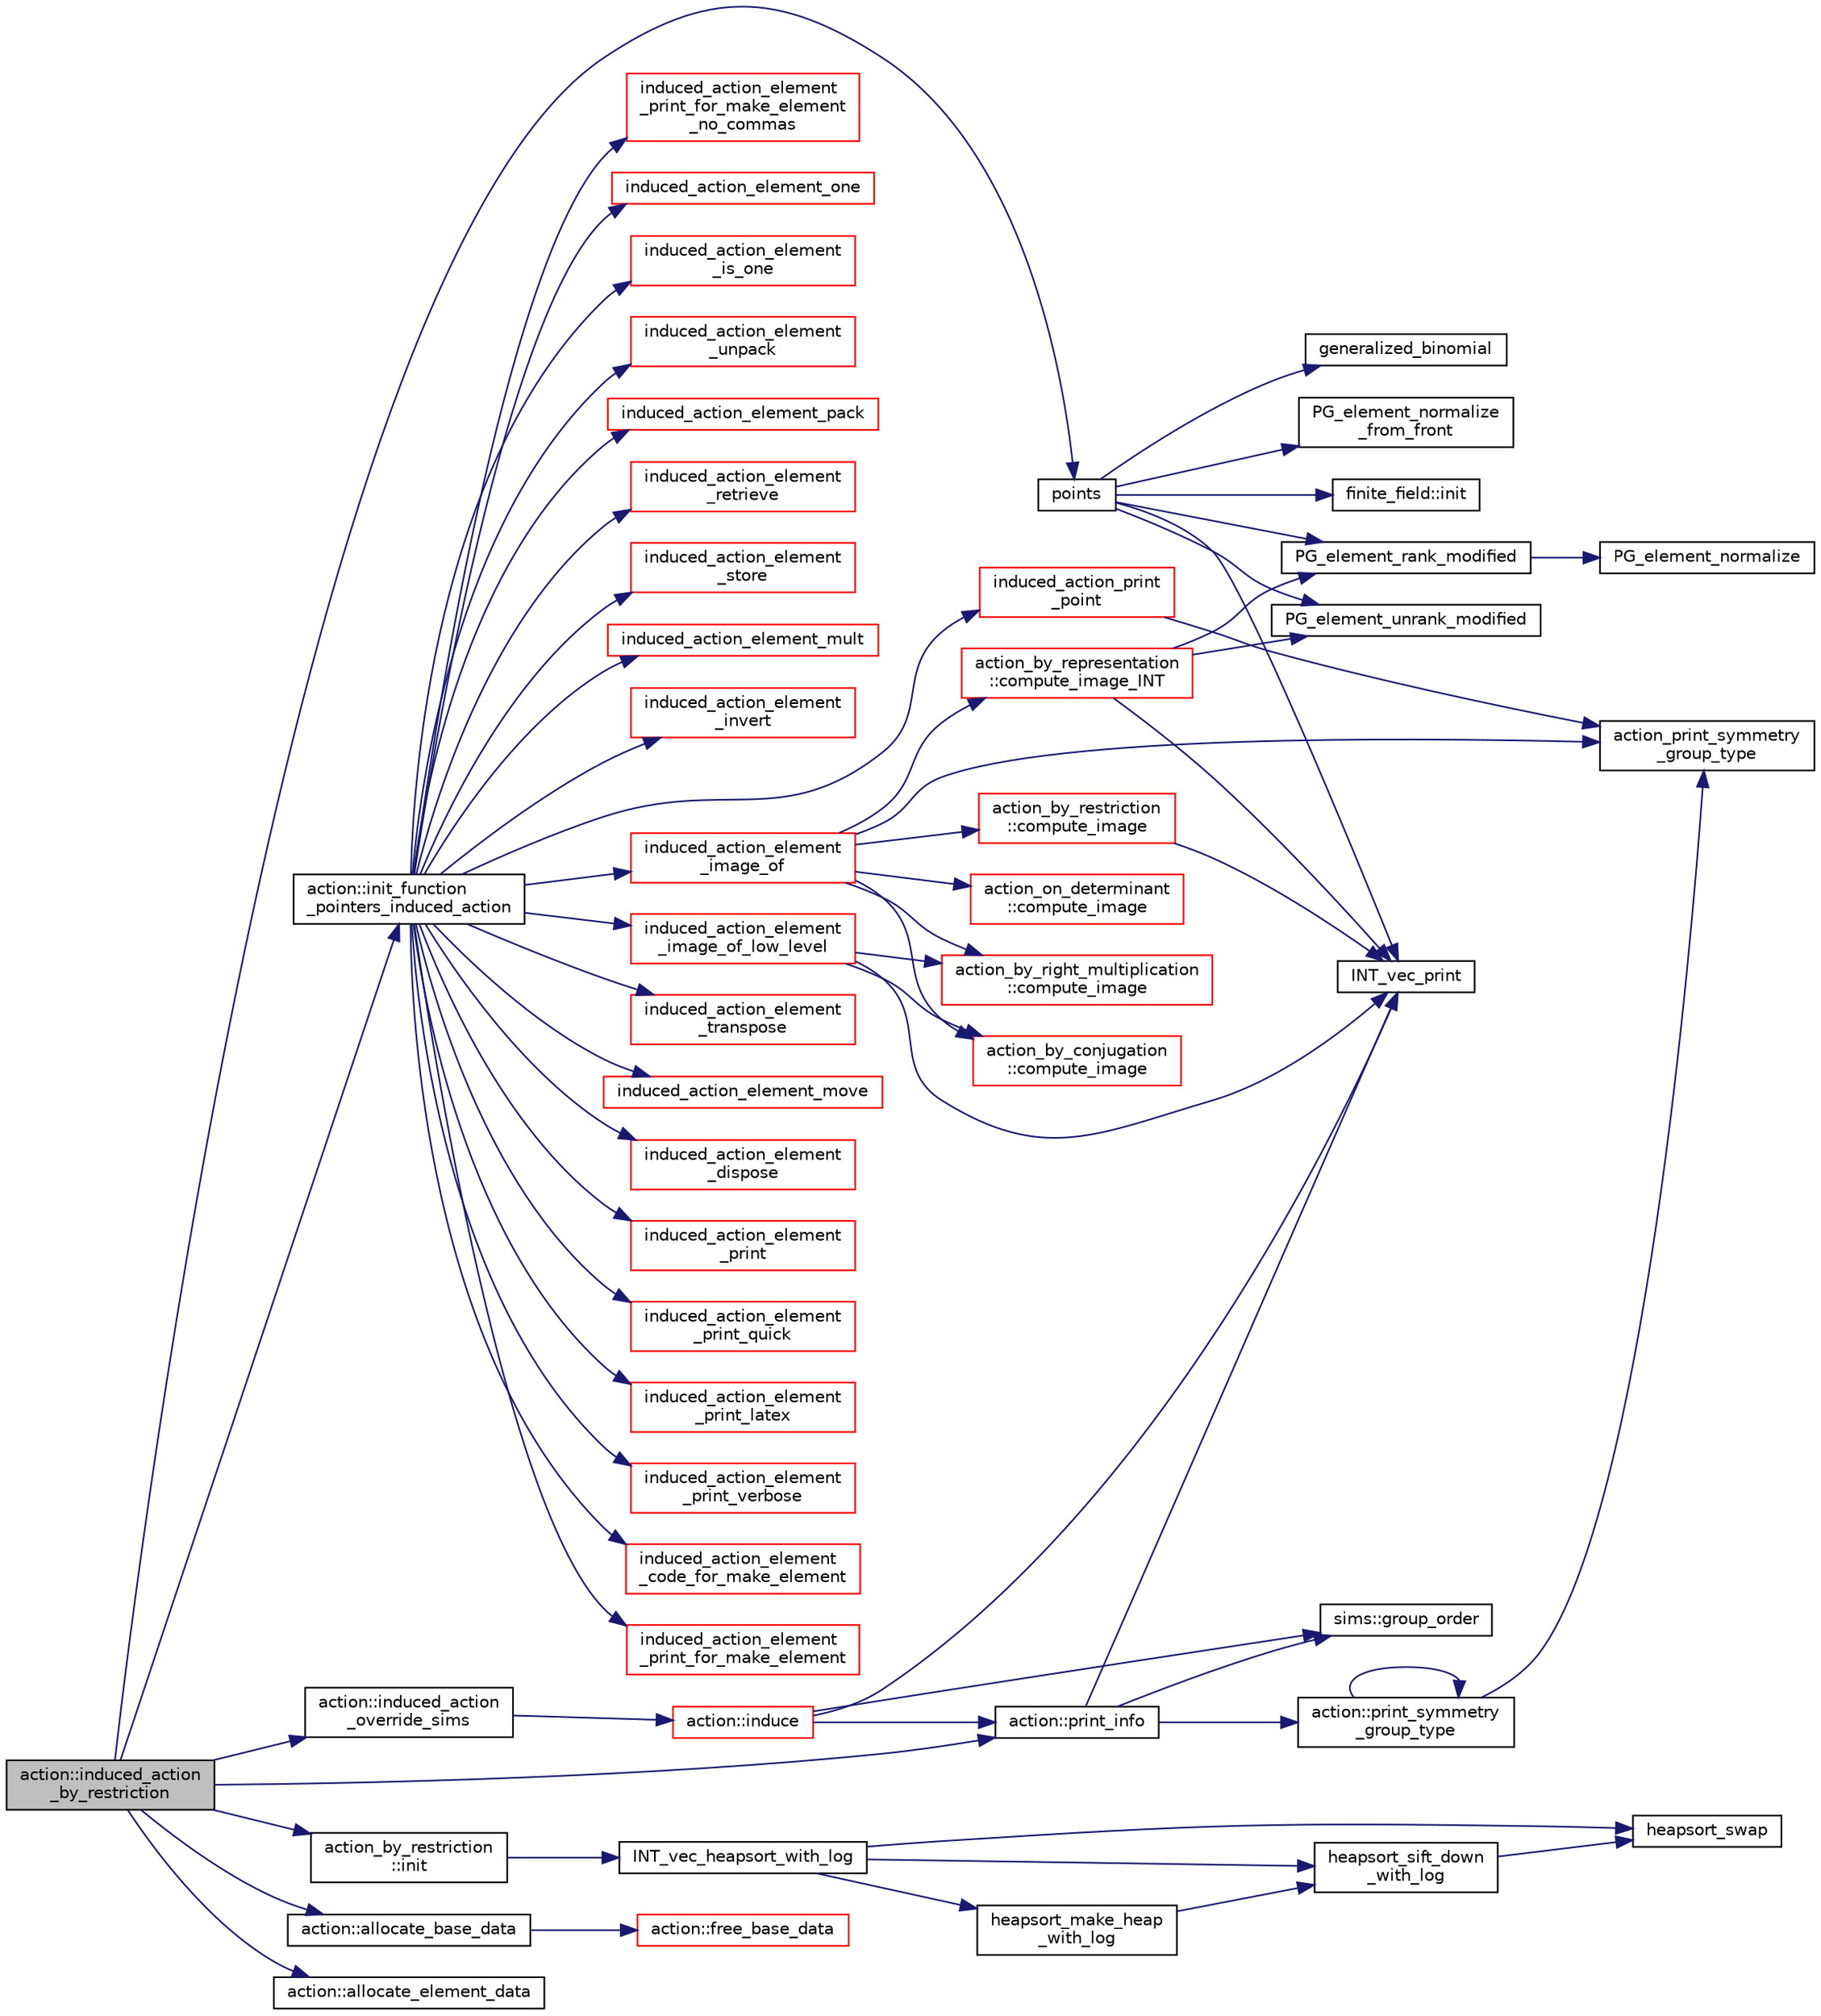 digraph "action::induced_action_by_restriction"
{
  edge [fontname="Helvetica",fontsize="10",labelfontname="Helvetica",labelfontsize="10"];
  node [fontname="Helvetica",fontsize="10",shape=record];
  rankdir="LR";
  Node13437 [label="action::induced_action\l_by_restriction",height=0.2,width=0.4,color="black", fillcolor="grey75", style="filled", fontcolor="black"];
  Node13437 -> Node13438 [color="midnightblue",fontsize="10",style="solid",fontname="Helvetica"];
  Node13438 [label="action::print_info",height=0.2,width=0.4,color="black", fillcolor="white", style="filled",URL="$d2/d86/classaction.html#a6f89e493e5c5a32e5c3b8963d438ce86"];
  Node13438 -> Node13439 [color="midnightblue",fontsize="10",style="solid",fontname="Helvetica"];
  Node13439 [label="action::print_symmetry\l_group_type",height=0.2,width=0.4,color="black", fillcolor="white", style="filled",URL="$d2/d86/classaction.html#aed811766c7e64fe2c853df8b0b67aa6e"];
  Node13439 -> Node13440 [color="midnightblue",fontsize="10",style="solid",fontname="Helvetica"];
  Node13440 [label="action_print_symmetry\l_group_type",height=0.2,width=0.4,color="black", fillcolor="white", style="filled",URL="$d5/d90/action__global_8_c.html#a03666b9440c4962148eba7905b9f843c"];
  Node13439 -> Node13439 [color="midnightblue",fontsize="10",style="solid",fontname="Helvetica"];
  Node13438 -> Node13441 [color="midnightblue",fontsize="10",style="solid",fontname="Helvetica"];
  Node13441 [label="INT_vec_print",height=0.2,width=0.4,color="black", fillcolor="white", style="filled",URL="$df/dbf/sajeeb_8_c.html#a79a5901af0b47dd0d694109543c027fe"];
  Node13438 -> Node13442 [color="midnightblue",fontsize="10",style="solid",fontname="Helvetica"];
  Node13442 [label="sims::group_order",height=0.2,width=0.4,color="black", fillcolor="white", style="filled",URL="$d9/df3/classsims.html#aa442445175656570fa35febbe790efad"];
  Node13437 -> Node13443 [color="midnightblue",fontsize="10",style="solid",fontname="Helvetica"];
  Node13443 [label="action_by_restriction\l::init",height=0.2,width=0.4,color="black", fillcolor="white", style="filled",URL="$d1/d7e/classaction__by__restriction.html#af98e88c513afe51527082f11aac571f8"];
  Node13443 -> Node13444 [color="midnightblue",fontsize="10",style="solid",fontname="Helvetica"];
  Node13444 [label="INT_vec_heapsort_with_log",height=0.2,width=0.4,color="black", fillcolor="white", style="filled",URL="$d5/de2/foundations_2data__structures_2data__structures_8h.html#a9d838c341cd204ed79499960a8ed393d"];
  Node13444 -> Node13445 [color="midnightblue",fontsize="10",style="solid",fontname="Helvetica"];
  Node13445 [label="heapsort_make_heap\l_with_log",height=0.2,width=0.4,color="black", fillcolor="white", style="filled",URL="$d4/dd7/sorting_8_c.html#a100d0747647500480fe5dc76ff98cee5"];
  Node13445 -> Node13446 [color="midnightblue",fontsize="10",style="solid",fontname="Helvetica"];
  Node13446 [label="heapsort_sift_down\l_with_log",height=0.2,width=0.4,color="black", fillcolor="white", style="filled",URL="$d4/dd7/sorting_8_c.html#ac7af225fae479a93d6957f79734ba2a6"];
  Node13446 -> Node13447 [color="midnightblue",fontsize="10",style="solid",fontname="Helvetica"];
  Node13447 [label="heapsort_swap",height=0.2,width=0.4,color="black", fillcolor="white", style="filled",URL="$d4/dd7/sorting_8_c.html#a8f048362e6065297b19b6975bcbbfcc6"];
  Node13444 -> Node13447 [color="midnightblue",fontsize="10",style="solid",fontname="Helvetica"];
  Node13444 -> Node13446 [color="midnightblue",fontsize="10",style="solid",fontname="Helvetica"];
  Node13437 -> Node13448 [color="midnightblue",fontsize="10",style="solid",fontname="Helvetica"];
  Node13448 [label="points",height=0.2,width=0.4,color="black", fillcolor="white", style="filled",URL="$d7/d83/points_8_c.html#a8a498513b4415e1a4628a70fb6b26817"];
  Node13448 -> Node13449 [color="midnightblue",fontsize="10",style="solid",fontname="Helvetica"];
  Node13449 [label="finite_field::init",height=0.2,width=0.4,color="black", fillcolor="white", style="filled",URL="$df/d5a/classfinite__field.html#a13e75e8165b27464935b50368ee8313c"];
  Node13448 -> Node13450 [color="midnightblue",fontsize="10",style="solid",fontname="Helvetica"];
  Node13450 [label="generalized_binomial",height=0.2,width=0.4,color="black", fillcolor="white", style="filled",URL="$d2/d7c/combinatorics_8_c.html#a24762dc22e45175d18ec1ec1d2556ae8"];
  Node13448 -> Node13451 [color="midnightblue",fontsize="10",style="solid",fontname="Helvetica"];
  Node13451 [label="PG_element_unrank_modified",height=0.2,width=0.4,color="black", fillcolor="white", style="filled",URL="$d4/d67/geometry_8h.html#a83ae9b605d496f6a90345303f6efae64"];
  Node13448 -> Node13441 [color="midnightblue",fontsize="10",style="solid",fontname="Helvetica"];
  Node13448 -> Node13452 [color="midnightblue",fontsize="10",style="solid",fontname="Helvetica"];
  Node13452 [label="PG_element_normalize\l_from_front",height=0.2,width=0.4,color="black", fillcolor="white", style="filled",URL="$d4/d67/geometry_8h.html#af675caf5f9975573455c8d93cb56bf95"];
  Node13448 -> Node13453 [color="midnightblue",fontsize="10",style="solid",fontname="Helvetica"];
  Node13453 [label="PG_element_rank_modified",height=0.2,width=0.4,color="black", fillcolor="white", style="filled",URL="$d4/d67/geometry_8h.html#a9cd1a8bf5b88a038e33862f6c2c3dd36"];
  Node13453 -> Node13454 [color="midnightblue",fontsize="10",style="solid",fontname="Helvetica"];
  Node13454 [label="PG_element_normalize",height=0.2,width=0.4,color="black", fillcolor="white", style="filled",URL="$df/de4/projective_8_c.html#a5a4c3c1158bad6bab0d786c616bd0996"];
  Node13437 -> Node13455 [color="midnightblue",fontsize="10",style="solid",fontname="Helvetica"];
  Node13455 [label="action::init_function\l_pointers_induced_action",height=0.2,width=0.4,color="black", fillcolor="white", style="filled",URL="$d2/d86/classaction.html#a3b9287d084b24f7a3b9532a7589c58de"];
  Node13455 -> Node13456 [color="midnightblue",fontsize="10",style="solid",fontname="Helvetica"];
  Node13456 [label="induced_action_element\l_image_of",height=0.2,width=0.4,color="red", fillcolor="white", style="filled",URL="$dc/dd4/group__actions_8h.html#a821850d6c3988dd122de0489cd36f0f0"];
  Node13456 -> Node13457 [color="midnightblue",fontsize="10",style="solid",fontname="Helvetica"];
  Node13457 [label="action_by_right_multiplication\l::compute_image",height=0.2,width=0.4,color="red", fillcolor="white", style="filled",URL="$d5/daa/classaction__by__right__multiplication.html#a5407ada4c7d5a1775144fbaadbb8be8e"];
  Node13456 -> Node13483 [color="midnightblue",fontsize="10",style="solid",fontname="Helvetica"];
  Node13483 [label="action_by_restriction\l::compute_image",height=0.2,width=0.4,color="red", fillcolor="white", style="filled",URL="$d1/d7e/classaction__by__restriction.html#a2d669c0f0b3905fb5effc983c9fbb0cc"];
  Node13483 -> Node13441 [color="midnightblue",fontsize="10",style="solid",fontname="Helvetica"];
  Node13456 -> Node13485 [color="midnightblue",fontsize="10",style="solid",fontname="Helvetica"];
  Node13485 [label="action_by_conjugation\l::compute_image",height=0.2,width=0.4,color="red", fillcolor="white", style="filled",URL="$d3/dda/classaction__by__conjugation.html#acd62853354e392089a10381a4f7c5ac6"];
  Node13456 -> Node13486 [color="midnightblue",fontsize="10",style="solid",fontname="Helvetica"];
  Node13486 [label="action_by_representation\l::compute_image_INT",height=0.2,width=0.4,color="red", fillcolor="white", style="filled",URL="$d1/d9d/classaction__by__representation.html#a8c6b43be13f3fa61c51d3c5f2a3411d4"];
  Node13486 -> Node13451 [color="midnightblue",fontsize="10",style="solid",fontname="Helvetica"];
  Node13486 -> Node13441 [color="midnightblue",fontsize="10",style="solid",fontname="Helvetica"];
  Node13486 -> Node13453 [color="midnightblue",fontsize="10",style="solid",fontname="Helvetica"];
  Node13456 -> Node13496 [color="midnightblue",fontsize="10",style="solid",fontname="Helvetica"];
  Node13496 [label="action_on_determinant\l::compute_image",height=0.2,width=0.4,color="red", fillcolor="white", style="filled",URL="$d4/d32/classaction__on__determinant.html#afc50562cf0aa95e81eb0062749dc3940"];
  Node13456 -> Node13440 [color="midnightblue",fontsize="10",style="solid",fontname="Helvetica"];
  Node13455 -> Node13853 [color="midnightblue",fontsize="10",style="solid",fontname="Helvetica"];
  Node13853 [label="induced_action_element\l_image_of_low_level",height=0.2,width=0.4,color="red", fillcolor="white", style="filled",URL="$dc/dd4/group__actions_8h.html#aa4bc5f68829829d9a41223c260c658c5"];
  Node13853 -> Node13441 [color="midnightblue",fontsize="10",style="solid",fontname="Helvetica"];
  Node13853 -> Node13457 [color="midnightblue",fontsize="10",style="solid",fontname="Helvetica"];
  Node13853 -> Node13485 [color="midnightblue",fontsize="10",style="solid",fontname="Helvetica"];
  Node13455 -> Node13855 [color="midnightblue",fontsize="10",style="solid",fontname="Helvetica"];
  Node13855 [label="induced_action_element_one",height=0.2,width=0.4,color="red", fillcolor="white", style="filled",URL="$dc/dd4/group__actions_8h.html#a11ad8abff8304e30e16403a1975a8aab"];
  Node13455 -> Node13857 [color="midnightblue",fontsize="10",style="solid",fontname="Helvetica"];
  Node13857 [label="induced_action_element\l_is_one",height=0.2,width=0.4,color="red", fillcolor="white", style="filled",URL="$dc/dd4/group__actions_8h.html#aadb6a2b56e25c82dd455de09bb4bda82"];
  Node13455 -> Node13861 [color="midnightblue",fontsize="10",style="solid",fontname="Helvetica"];
  Node13861 [label="induced_action_element\l_unpack",height=0.2,width=0.4,color="red", fillcolor="white", style="filled",URL="$dc/dd4/group__actions_8h.html#a99c6ddc3d11eeccddf87ca23badd1890"];
  Node13455 -> Node13864 [color="midnightblue",fontsize="10",style="solid",fontname="Helvetica"];
  Node13864 [label="induced_action_element_pack",height=0.2,width=0.4,color="red", fillcolor="white", style="filled",URL="$dc/dd4/group__actions_8h.html#aa80cbe650affcff950137367a431715f"];
  Node13455 -> Node13867 [color="midnightblue",fontsize="10",style="solid",fontname="Helvetica"];
  Node13867 [label="induced_action_element\l_retrieve",height=0.2,width=0.4,color="red", fillcolor="white", style="filled",URL="$dc/dd4/group__actions_8h.html#a9e51f4ab67af75d0a12a3eb7f211a5b4"];
  Node13455 -> Node13873 [color="midnightblue",fontsize="10",style="solid",fontname="Helvetica"];
  Node13873 [label="induced_action_element\l_store",height=0.2,width=0.4,color="red", fillcolor="white", style="filled",URL="$dc/dd4/group__actions_8h.html#a23d42fb239ba7e886b1fb9fc96f1a3be"];
  Node13455 -> Node13880 [color="midnightblue",fontsize="10",style="solid",fontname="Helvetica"];
  Node13880 [label="induced_action_element_mult",height=0.2,width=0.4,color="red", fillcolor="white", style="filled",URL="$dc/dd4/group__actions_8h.html#a7b00701d128922145960b4c15307113c"];
  Node13455 -> Node13882 [color="midnightblue",fontsize="10",style="solid",fontname="Helvetica"];
  Node13882 [label="induced_action_element\l_invert",height=0.2,width=0.4,color="red", fillcolor="white", style="filled",URL="$dc/dd4/group__actions_8h.html#a9b7e3c76b30897cb2b62a974e063ce12"];
  Node13455 -> Node13884 [color="midnightblue",fontsize="10",style="solid",fontname="Helvetica"];
  Node13884 [label="induced_action_element\l_transpose",height=0.2,width=0.4,color="red", fillcolor="white", style="filled",URL="$dc/dd4/group__actions_8h.html#ad1379970ade84fe3a44f26f5ec500db4"];
  Node13455 -> Node13887 [color="midnightblue",fontsize="10",style="solid",fontname="Helvetica"];
  Node13887 [label="induced_action_element_move",height=0.2,width=0.4,color="red", fillcolor="white", style="filled",URL="$dc/dd4/group__actions_8h.html#a7b319593ee737d9c1ab5bc6223377541"];
  Node13455 -> Node13889 [color="midnightblue",fontsize="10",style="solid",fontname="Helvetica"];
  Node13889 [label="induced_action_element\l_dispose",height=0.2,width=0.4,color="red", fillcolor="white", style="filled",URL="$dc/dd4/group__actions_8h.html#a5bf4e1daf5b0e799af9e065ab8046f99"];
  Node13455 -> Node13891 [color="midnightblue",fontsize="10",style="solid",fontname="Helvetica"];
  Node13891 [label="induced_action_element\l_print",height=0.2,width=0.4,color="red", fillcolor="white", style="filled",URL="$dc/dd4/group__actions_8h.html#a670952bd230bf34b82f276deab684d23"];
  Node13455 -> Node13895 [color="midnightblue",fontsize="10",style="solid",fontname="Helvetica"];
  Node13895 [label="induced_action_element\l_print_quick",height=0.2,width=0.4,color="red", fillcolor="white", style="filled",URL="$dc/dd4/group__actions_8h.html#a91760d711eca781aa4dbee22a5fc0168"];
  Node13455 -> Node13896 [color="midnightblue",fontsize="10",style="solid",fontname="Helvetica"];
  Node13896 [label="induced_action_element\l_print_latex",height=0.2,width=0.4,color="red", fillcolor="white", style="filled",URL="$dc/dd4/group__actions_8h.html#a962508fbbbac127426c42fe5d0f147ab"];
  Node13455 -> Node13899 [color="midnightblue",fontsize="10",style="solid",fontname="Helvetica"];
  Node13899 [label="induced_action_element\l_print_verbose",height=0.2,width=0.4,color="red", fillcolor="white", style="filled",URL="$dc/dd4/group__actions_8h.html#a647a452eeefdaed4834375175fec37fc"];
  Node13455 -> Node13901 [color="midnightblue",fontsize="10",style="solid",fontname="Helvetica"];
  Node13901 [label="induced_action_element\l_code_for_make_element",height=0.2,width=0.4,color="red", fillcolor="white", style="filled",URL="$dc/dd4/group__actions_8h.html#af1c12dd980d376e72daaf9a383cebfdc"];
  Node13455 -> Node13903 [color="midnightblue",fontsize="10",style="solid",fontname="Helvetica"];
  Node13903 [label="induced_action_element\l_print_for_make_element",height=0.2,width=0.4,color="red", fillcolor="white", style="filled",URL="$dc/dd4/group__actions_8h.html#ad7e7ef951b164a7084837401e3dbc400"];
  Node13455 -> Node13905 [color="midnightblue",fontsize="10",style="solid",fontname="Helvetica"];
  Node13905 [label="induced_action_element\l_print_for_make_element\l_no_commas",height=0.2,width=0.4,color="red", fillcolor="white", style="filled",URL="$dc/dd4/group__actions_8h.html#ae151544128a85b12466172340404b955"];
  Node13455 -> Node13907 [color="midnightblue",fontsize="10",style="solid",fontname="Helvetica"];
  Node13907 [label="induced_action_print\l_point",height=0.2,width=0.4,color="red", fillcolor="white", style="filled",URL="$dc/dd4/group__actions_8h.html#af15373c64f9e8d33dd3c448d98cc2382"];
  Node13907 -> Node13440 [color="midnightblue",fontsize="10",style="solid",fontname="Helvetica"];
  Node13437 -> Node13909 [color="midnightblue",fontsize="10",style="solid",fontname="Helvetica"];
  Node13909 [label="action::allocate_base_data",height=0.2,width=0.4,color="black", fillcolor="white", style="filled",URL="$d2/d86/classaction.html#a345fa8dfbb60c8a100ab4dd80a966b1b"];
  Node13909 -> Node13910 [color="midnightblue",fontsize="10",style="solid",fontname="Helvetica"];
  Node13910 [label="action::free_base_data",height=0.2,width=0.4,color="red", fillcolor="white", style="filled",URL="$d2/d86/classaction.html#a27aa9e5940cc8e08da6727927d0798a8"];
  Node13437 -> Node13912 [color="midnightblue",fontsize="10",style="solid",fontname="Helvetica"];
  Node13912 [label="action::allocate_element_data",height=0.2,width=0.4,color="black", fillcolor="white", style="filled",URL="$d2/d86/classaction.html#adc5f98db8315bfd17fcd2fbb437d8f60"];
  Node13437 -> Node13913 [color="midnightblue",fontsize="10",style="solid",fontname="Helvetica"];
  Node13913 [label="action::induced_action\l_override_sims",height=0.2,width=0.4,color="black", fillcolor="white", style="filled",URL="$d2/d86/classaction.html#ac8cc7d4543f6ef75a04777bd82ca244b"];
  Node13913 -> Node13914 [color="midnightblue",fontsize="10",style="solid",fontname="Helvetica"];
  Node13914 [label="action::induce",height=0.2,width=0.4,color="red", fillcolor="white", style="filled",URL="$d2/d86/classaction.html#a32012836490e544a15fb4596b90cb07b"];
  Node13914 -> Node13438 [color="midnightblue",fontsize="10",style="solid",fontname="Helvetica"];
  Node13914 -> Node13442 [color="midnightblue",fontsize="10",style="solid",fontname="Helvetica"];
  Node13914 -> Node13441 [color="midnightblue",fontsize="10",style="solid",fontname="Helvetica"];
}

